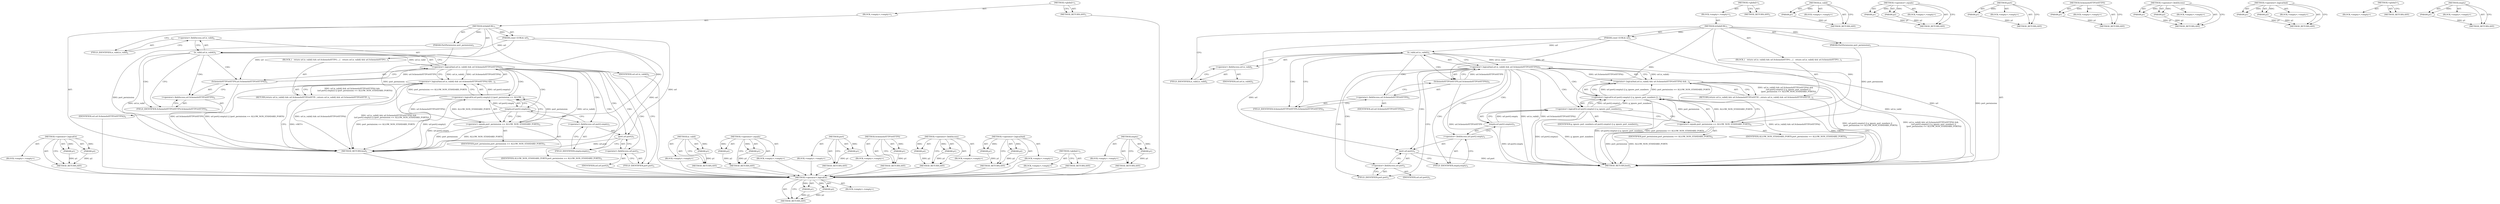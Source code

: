 digraph "empty" {
vulnerable_73 [label=<(METHOD,&lt;operator&gt;.logicalOr)>];
vulnerable_74 [label=<(PARAM,p1)>];
vulnerable_75 [label=<(PARAM,p2)>];
vulnerable_76 [label=<(BLOCK,&lt;empty&gt;,&lt;empty&gt;)>];
vulnerable_77 [label=<(METHOD_RETURN,ANY)>];
vulnerable_6 [label=<(METHOD,&lt;global&gt;)<SUB>1</SUB>>];
vulnerable_7 [label=<(BLOCK,&lt;empty&gt;,&lt;empty&gt;)<SUB>1</SUB>>];
vulnerable_8 [label=<(METHOD,IsValidURL)<SUB>1</SUB>>];
vulnerable_9 [label=<(PARAM,const GURL&amp; url)<SUB>1</SUB>>];
vulnerable_10 [label=<(PARAM,PortPermission port_permission)<SUB>1</SUB>>];
vulnerable_11 [label=<(BLOCK,{
   return url.is_valid() &amp;&amp; url.SchemeIsHTTPO...,{
   return url.is_valid() &amp;&amp; url.SchemeIsHTTPO...)<SUB>1</SUB>>];
vulnerable_12 [label=<(RETURN,return url.is_valid() &amp;&amp; url.SchemeIsHTTPOrHTTP...,return url.is_valid() &amp;&amp; url.SchemeIsHTTPOrHTTP...)<SUB>2</SUB>>];
vulnerable_13 [label=<(&lt;operator&gt;.logicalAnd,url.is_valid() &amp;&amp; url.SchemeIsHTTPOrHTTPS() &amp;&amp;
...)<SUB>2</SUB>>];
vulnerable_14 [label=<(&lt;operator&gt;.logicalAnd,url.is_valid() &amp;&amp; url.SchemeIsHTTPOrHTTPS())<SUB>2</SUB>>];
vulnerable_15 [label=<(is_valid,url.is_valid())<SUB>2</SUB>>];
vulnerable_16 [label=<(&lt;operator&gt;.fieldAccess,url.is_valid)<SUB>2</SUB>>];
vulnerable_17 [label=<(IDENTIFIER,url,url.is_valid())<SUB>2</SUB>>];
vulnerable_18 [label=<(FIELD_IDENTIFIER,is_valid,is_valid)<SUB>2</SUB>>];
vulnerable_19 [label=<(SchemeIsHTTPOrHTTPS,url.SchemeIsHTTPOrHTTPS())<SUB>2</SUB>>];
vulnerable_20 [label=<(&lt;operator&gt;.fieldAccess,url.SchemeIsHTTPOrHTTPS)<SUB>2</SUB>>];
vulnerable_21 [label=<(IDENTIFIER,url,url.SchemeIsHTTPOrHTTPS())<SUB>2</SUB>>];
vulnerable_22 [label=<(FIELD_IDENTIFIER,SchemeIsHTTPOrHTTPS,SchemeIsHTTPOrHTTPS)<SUB>2</SUB>>];
vulnerable_23 [label=<(&lt;operator&gt;.logicalOr,url.port().empty() || (port_permission == ALLOW...)<SUB>3</SUB>>];
vulnerable_24 [label=<(empty,url.port().empty())<SUB>3</SUB>>];
vulnerable_25 [label=<(&lt;operator&gt;.fieldAccess,url.port().empty)<SUB>3</SUB>>];
vulnerable_26 [label=<(port,url.port())<SUB>3</SUB>>];
vulnerable_27 [label=<(&lt;operator&gt;.fieldAccess,url.port)<SUB>3</SUB>>];
vulnerable_28 [label=<(IDENTIFIER,url,url.port())<SUB>3</SUB>>];
vulnerable_29 [label=<(FIELD_IDENTIFIER,port,port)<SUB>3</SUB>>];
vulnerable_30 [label=<(FIELD_IDENTIFIER,empty,empty)<SUB>3</SUB>>];
vulnerable_31 [label=<(&lt;operator&gt;.equals,port_permission == ALLOW_NON_STANDARD_PORTS)<SUB>3</SUB>>];
vulnerable_32 [label=<(IDENTIFIER,port_permission,port_permission == ALLOW_NON_STANDARD_PORTS)<SUB>3</SUB>>];
vulnerable_33 [label=<(IDENTIFIER,ALLOW_NON_STANDARD_PORTS,port_permission == ALLOW_NON_STANDARD_PORTS)<SUB>3</SUB>>];
vulnerable_34 [label=<(METHOD_RETURN,bool)<SUB>1</SUB>>];
vulnerable_36 [label=<(METHOD_RETURN,ANY)<SUB>1</SUB>>];
vulnerable_60 [label=<(METHOD,is_valid)>];
vulnerable_61 [label=<(PARAM,p1)>];
vulnerable_62 [label=<(BLOCK,&lt;empty&gt;,&lt;empty&gt;)>];
vulnerable_63 [label=<(METHOD_RETURN,ANY)>];
vulnerable_86 [label=<(METHOD,&lt;operator&gt;.equals)>];
vulnerable_87 [label=<(PARAM,p1)>];
vulnerable_88 [label=<(PARAM,p2)>];
vulnerable_89 [label=<(BLOCK,&lt;empty&gt;,&lt;empty&gt;)>];
vulnerable_90 [label=<(METHOD_RETURN,ANY)>];
vulnerable_82 [label=<(METHOD,port)>];
vulnerable_83 [label=<(PARAM,p1)>];
vulnerable_84 [label=<(BLOCK,&lt;empty&gt;,&lt;empty&gt;)>];
vulnerable_85 [label=<(METHOD_RETURN,ANY)>];
vulnerable_69 [label=<(METHOD,SchemeIsHTTPOrHTTPS)>];
vulnerable_70 [label=<(PARAM,p1)>];
vulnerable_71 [label=<(BLOCK,&lt;empty&gt;,&lt;empty&gt;)>];
vulnerable_72 [label=<(METHOD_RETURN,ANY)>];
vulnerable_64 [label=<(METHOD,&lt;operator&gt;.fieldAccess)>];
vulnerable_65 [label=<(PARAM,p1)>];
vulnerable_66 [label=<(PARAM,p2)>];
vulnerable_67 [label=<(BLOCK,&lt;empty&gt;,&lt;empty&gt;)>];
vulnerable_68 [label=<(METHOD_RETURN,ANY)>];
vulnerable_55 [label=<(METHOD,&lt;operator&gt;.logicalAnd)>];
vulnerable_56 [label=<(PARAM,p1)>];
vulnerable_57 [label=<(PARAM,p2)>];
vulnerable_58 [label=<(BLOCK,&lt;empty&gt;,&lt;empty&gt;)>];
vulnerable_59 [label=<(METHOD_RETURN,ANY)>];
vulnerable_49 [label=<(METHOD,&lt;global&gt;)<SUB>1</SUB>>];
vulnerable_50 [label=<(BLOCK,&lt;empty&gt;,&lt;empty&gt;)>];
vulnerable_51 [label=<(METHOD_RETURN,ANY)>];
vulnerable_78 [label=<(METHOD,empty)>];
vulnerable_79 [label=<(PARAM,p1)>];
vulnerable_80 [label=<(BLOCK,&lt;empty&gt;,&lt;empty&gt;)>];
vulnerable_81 [label=<(METHOD_RETURN,ANY)>];
fixed_75 [label=<(METHOD,&lt;operator&gt;.logicalOr)>];
fixed_76 [label=<(PARAM,p1)>];
fixed_77 [label=<(PARAM,p2)>];
fixed_78 [label=<(BLOCK,&lt;empty&gt;,&lt;empty&gt;)>];
fixed_79 [label=<(METHOD_RETURN,ANY)>];
fixed_6 [label=<(METHOD,&lt;global&gt;)<SUB>1</SUB>>];
fixed_7 [label=<(BLOCK,&lt;empty&gt;,&lt;empty&gt;)<SUB>1</SUB>>];
fixed_8 [label=<(METHOD,IsValidURL)<SUB>1</SUB>>];
fixed_9 [label=<(PARAM,const GURL&amp; url)<SUB>1</SUB>>];
fixed_10 [label=<(PARAM,PortPermission port_permission)<SUB>1</SUB>>];
fixed_11 [label=<(BLOCK,{
   return url.is_valid() &amp;&amp; url.SchemeIsHTTPO...,{
   return url.is_valid() &amp;&amp; url.SchemeIsHTTPO...)<SUB>1</SUB>>];
fixed_12 [label=<(RETURN,return url.is_valid() &amp;&amp; url.SchemeIsHTTPOrHTTP...,return url.is_valid() &amp;&amp; url.SchemeIsHTTPOrHTTP...)<SUB>2</SUB>>];
fixed_13 [label=<(&lt;operator&gt;.logicalAnd,url.is_valid() &amp;&amp; url.SchemeIsHTTPOrHTTPS() &amp;&amp;
...)<SUB>2</SUB>>];
fixed_14 [label=<(&lt;operator&gt;.logicalAnd,url.is_valid() &amp;&amp; url.SchemeIsHTTPOrHTTPS())<SUB>2</SUB>>];
fixed_15 [label=<(is_valid,url.is_valid())<SUB>2</SUB>>];
fixed_16 [label=<(&lt;operator&gt;.fieldAccess,url.is_valid)<SUB>2</SUB>>];
fixed_17 [label=<(IDENTIFIER,url,url.is_valid())<SUB>2</SUB>>];
fixed_18 [label=<(FIELD_IDENTIFIER,is_valid,is_valid)<SUB>2</SUB>>];
fixed_19 [label=<(SchemeIsHTTPOrHTTPS,url.SchemeIsHTTPOrHTTPS())<SUB>2</SUB>>];
fixed_20 [label=<(&lt;operator&gt;.fieldAccess,url.SchemeIsHTTPOrHTTPS)<SUB>2</SUB>>];
fixed_21 [label=<(IDENTIFIER,url,url.SchemeIsHTTPOrHTTPS())<SUB>2</SUB>>];
fixed_22 [label=<(FIELD_IDENTIFIER,SchemeIsHTTPOrHTTPS,SchemeIsHTTPOrHTTPS)<SUB>2</SUB>>];
fixed_23 [label=<(&lt;operator&gt;.logicalOr,url.port().empty() || g_ignore_port_numbers ||
...)<SUB>3</SUB>>];
fixed_24 [label=<(&lt;operator&gt;.logicalOr,url.port().empty() || g_ignore_port_numbers)<SUB>3</SUB>>];
fixed_25 [label=<(empty,url.port().empty())<SUB>3</SUB>>];
fixed_26 [label=<(&lt;operator&gt;.fieldAccess,url.port().empty)<SUB>3</SUB>>];
fixed_27 [label=<(port,url.port())<SUB>3</SUB>>];
fixed_28 [label=<(&lt;operator&gt;.fieldAccess,url.port)<SUB>3</SUB>>];
fixed_29 [label=<(IDENTIFIER,url,url.port())<SUB>3</SUB>>];
fixed_30 [label=<(FIELD_IDENTIFIER,port,port)<SUB>3</SUB>>];
fixed_31 [label=<(FIELD_IDENTIFIER,empty,empty)<SUB>3</SUB>>];
fixed_32 [label=<(IDENTIFIER,g_ignore_port_numbers,url.port().empty() || g_ignore_port_numbers)<SUB>3</SUB>>];
fixed_33 [label=<(&lt;operator&gt;.equals,port_permission == ALLOW_NON_STANDARD_PORTS)<SUB>4</SUB>>];
fixed_34 [label=<(IDENTIFIER,port_permission,port_permission == ALLOW_NON_STANDARD_PORTS)<SUB>4</SUB>>];
fixed_35 [label=<(IDENTIFIER,ALLOW_NON_STANDARD_PORTS,port_permission == ALLOW_NON_STANDARD_PORTS)<SUB>4</SUB>>];
fixed_36 [label=<(METHOD_RETURN,bool)<SUB>1</SUB>>];
fixed_38 [label=<(METHOD_RETURN,ANY)<SUB>1</SUB>>];
fixed_62 [label=<(METHOD,is_valid)>];
fixed_63 [label=<(PARAM,p1)>];
fixed_64 [label=<(BLOCK,&lt;empty&gt;,&lt;empty&gt;)>];
fixed_65 [label=<(METHOD_RETURN,ANY)>];
fixed_88 [label=<(METHOD,&lt;operator&gt;.equals)>];
fixed_89 [label=<(PARAM,p1)>];
fixed_90 [label=<(PARAM,p2)>];
fixed_91 [label=<(BLOCK,&lt;empty&gt;,&lt;empty&gt;)>];
fixed_92 [label=<(METHOD_RETURN,ANY)>];
fixed_84 [label=<(METHOD,port)>];
fixed_85 [label=<(PARAM,p1)>];
fixed_86 [label=<(BLOCK,&lt;empty&gt;,&lt;empty&gt;)>];
fixed_87 [label=<(METHOD_RETURN,ANY)>];
fixed_71 [label=<(METHOD,SchemeIsHTTPOrHTTPS)>];
fixed_72 [label=<(PARAM,p1)>];
fixed_73 [label=<(BLOCK,&lt;empty&gt;,&lt;empty&gt;)>];
fixed_74 [label=<(METHOD_RETURN,ANY)>];
fixed_66 [label=<(METHOD,&lt;operator&gt;.fieldAccess)>];
fixed_67 [label=<(PARAM,p1)>];
fixed_68 [label=<(PARAM,p2)>];
fixed_69 [label=<(BLOCK,&lt;empty&gt;,&lt;empty&gt;)>];
fixed_70 [label=<(METHOD_RETURN,ANY)>];
fixed_57 [label=<(METHOD,&lt;operator&gt;.logicalAnd)>];
fixed_58 [label=<(PARAM,p1)>];
fixed_59 [label=<(PARAM,p2)>];
fixed_60 [label=<(BLOCK,&lt;empty&gt;,&lt;empty&gt;)>];
fixed_61 [label=<(METHOD_RETURN,ANY)>];
fixed_51 [label=<(METHOD,&lt;global&gt;)<SUB>1</SUB>>];
fixed_52 [label=<(BLOCK,&lt;empty&gt;,&lt;empty&gt;)>];
fixed_53 [label=<(METHOD_RETURN,ANY)>];
fixed_80 [label=<(METHOD,empty)>];
fixed_81 [label=<(PARAM,p1)>];
fixed_82 [label=<(BLOCK,&lt;empty&gt;,&lt;empty&gt;)>];
fixed_83 [label=<(METHOD_RETURN,ANY)>];
vulnerable_73 -> vulnerable_74  [key=0, label="AST: "];
vulnerable_73 -> vulnerable_74  [key=1, label="DDG: "];
vulnerable_73 -> vulnerable_76  [key=0, label="AST: "];
vulnerable_73 -> vulnerable_75  [key=0, label="AST: "];
vulnerable_73 -> vulnerable_75  [key=1, label="DDG: "];
vulnerable_73 -> vulnerable_77  [key=0, label="AST: "];
vulnerable_73 -> vulnerable_77  [key=1, label="CFG: "];
vulnerable_74 -> vulnerable_77  [key=0, label="DDG: p1"];
vulnerable_75 -> vulnerable_77  [key=0, label="DDG: p2"];
vulnerable_76 -> fixed_75  [key=0];
vulnerable_77 -> fixed_75  [key=0];
vulnerable_6 -> vulnerable_7  [key=0, label="AST: "];
vulnerable_6 -> vulnerable_36  [key=0, label="AST: "];
vulnerable_6 -> vulnerable_36  [key=1, label="CFG: "];
vulnerable_7 -> vulnerable_8  [key=0, label="AST: "];
vulnerable_8 -> vulnerable_9  [key=0, label="AST: "];
vulnerable_8 -> vulnerable_9  [key=1, label="DDG: "];
vulnerable_8 -> vulnerable_10  [key=0, label="AST: "];
vulnerable_8 -> vulnerable_10  [key=1, label="DDG: "];
vulnerable_8 -> vulnerable_11  [key=0, label="AST: "];
vulnerable_8 -> vulnerable_34  [key=0, label="AST: "];
vulnerable_8 -> vulnerable_18  [key=0, label="CFG: "];
vulnerable_8 -> vulnerable_31  [key=0, label="DDG: "];
vulnerable_9 -> vulnerable_34  [key=0, label="DDG: url"];
vulnerable_9 -> vulnerable_15  [key=0, label="DDG: url"];
vulnerable_9 -> vulnerable_19  [key=0, label="DDG: url"];
vulnerable_9 -> vulnerable_26  [key=0, label="DDG: url"];
vulnerable_10 -> vulnerable_34  [key=0, label="DDG: port_permission"];
vulnerable_10 -> vulnerable_31  [key=0, label="DDG: port_permission"];
vulnerable_11 -> vulnerable_12  [key=0, label="AST: "];
vulnerable_12 -> vulnerable_13  [key=0, label="AST: "];
vulnerable_12 -> vulnerable_34  [key=0, label="CFG: "];
vulnerable_12 -> vulnerable_34  [key=1, label="DDG: &lt;RET&gt;"];
vulnerable_13 -> vulnerable_14  [key=0, label="AST: "];
vulnerable_13 -> vulnerable_23  [key=0, label="AST: "];
vulnerable_13 -> vulnerable_12  [key=0, label="CFG: "];
vulnerable_13 -> vulnerable_12  [key=1, label="DDG: url.is_valid() &amp;&amp; url.SchemeIsHTTPOrHTTPS() &amp;&amp;
         (url.port().empty() || (port_permission == ALLOW_NON_STANDARD_PORTS))"];
vulnerable_13 -> vulnerable_34  [key=0, label="DDG: url.is_valid() &amp;&amp; url.SchemeIsHTTPOrHTTPS()"];
vulnerable_13 -> vulnerable_34  [key=1, label="DDG: url.port().empty() || (port_permission == ALLOW_NON_STANDARD_PORTS)"];
vulnerable_13 -> vulnerable_34  [key=2, label="DDG: url.is_valid() &amp;&amp; url.SchemeIsHTTPOrHTTPS() &amp;&amp;
         (url.port().empty() || (port_permission == ALLOW_NON_STANDARD_PORTS))"];
vulnerable_14 -> vulnerable_15  [key=0, label="AST: "];
vulnerable_14 -> vulnerable_19  [key=0, label="AST: "];
vulnerable_14 -> vulnerable_13  [key=0, label="CFG: "];
vulnerable_14 -> vulnerable_13  [key=1, label="DDG: url.is_valid()"];
vulnerable_14 -> vulnerable_13  [key=2, label="DDG: url.SchemeIsHTTPOrHTTPS()"];
vulnerable_14 -> vulnerable_29  [key=0, label="CFG: "];
vulnerable_14 -> vulnerable_29  [key=1, label="CDG: "];
vulnerable_14 -> vulnerable_34  [key=0, label="DDG: url.is_valid()"];
vulnerable_14 -> vulnerable_34  [key=1, label="DDG: url.SchemeIsHTTPOrHTTPS()"];
vulnerable_14 -> vulnerable_24  [key=0, label="CDG: "];
vulnerable_14 -> vulnerable_30  [key=0, label="CDG: "];
vulnerable_14 -> vulnerable_26  [key=0, label="CDG: "];
vulnerable_14 -> vulnerable_23  [key=0, label="CDG: "];
vulnerable_14 -> vulnerable_25  [key=0, label="CDG: "];
vulnerable_14 -> vulnerable_27  [key=0, label="CDG: "];
vulnerable_15 -> vulnerable_16  [key=0, label="AST: "];
vulnerable_15 -> vulnerable_14  [key=0, label="CFG: "];
vulnerable_15 -> vulnerable_14  [key=1, label="DDG: url.is_valid"];
vulnerable_15 -> vulnerable_22  [key=0, label="CFG: "];
vulnerable_15 -> vulnerable_22  [key=1, label="CDG: "];
vulnerable_15 -> vulnerable_34  [key=0, label="DDG: url.is_valid"];
vulnerable_15 -> vulnerable_19  [key=0, label="CDG: "];
vulnerable_15 -> vulnerable_20  [key=0, label="CDG: "];
vulnerable_16 -> vulnerable_17  [key=0, label="AST: "];
vulnerable_16 -> vulnerable_18  [key=0, label="AST: "];
vulnerable_16 -> vulnerable_15  [key=0, label="CFG: "];
vulnerable_17 -> fixed_75  [key=0];
vulnerable_18 -> vulnerable_16  [key=0, label="CFG: "];
vulnerable_19 -> vulnerable_20  [key=0, label="AST: "];
vulnerable_19 -> vulnerable_14  [key=0, label="CFG: "];
vulnerable_19 -> vulnerable_14  [key=1, label="DDG: url.SchemeIsHTTPOrHTTPS"];
vulnerable_19 -> vulnerable_34  [key=0, label="DDG: url.SchemeIsHTTPOrHTTPS"];
vulnerable_20 -> vulnerable_21  [key=0, label="AST: "];
vulnerable_20 -> vulnerable_22  [key=0, label="AST: "];
vulnerable_20 -> vulnerable_19  [key=0, label="CFG: "];
vulnerable_21 -> fixed_75  [key=0];
vulnerable_22 -> vulnerable_20  [key=0, label="CFG: "];
vulnerable_23 -> vulnerable_24  [key=0, label="AST: "];
vulnerable_23 -> vulnerable_31  [key=0, label="AST: "];
vulnerable_23 -> vulnerable_13  [key=0, label="CFG: "];
vulnerable_23 -> vulnerable_13  [key=1, label="DDG: url.port().empty()"];
vulnerable_23 -> vulnerable_13  [key=2, label="DDG: port_permission == ALLOW_NON_STANDARD_PORTS"];
vulnerable_23 -> vulnerable_34  [key=0, label="DDG: url.port().empty()"];
vulnerable_23 -> vulnerable_34  [key=1, label="DDG: port_permission == ALLOW_NON_STANDARD_PORTS"];
vulnerable_24 -> vulnerable_25  [key=0, label="AST: "];
vulnerable_24 -> vulnerable_23  [key=0, label="CFG: "];
vulnerable_24 -> vulnerable_23  [key=1, label="DDG: url.port().empty"];
vulnerable_24 -> vulnerable_31  [key=0, label="CFG: "];
vulnerable_24 -> vulnerable_31  [key=1, label="CDG: "];
vulnerable_24 -> vulnerable_34  [key=0, label="DDG: url.port().empty"];
vulnerable_25 -> vulnerable_26  [key=0, label="AST: "];
vulnerable_25 -> vulnerable_30  [key=0, label="AST: "];
vulnerable_25 -> vulnerable_24  [key=0, label="CFG: "];
vulnerable_26 -> vulnerable_27  [key=0, label="AST: "];
vulnerable_26 -> vulnerable_30  [key=0, label="CFG: "];
vulnerable_26 -> vulnerable_34  [key=0, label="DDG: url.port"];
vulnerable_27 -> vulnerable_28  [key=0, label="AST: "];
vulnerable_27 -> vulnerable_29  [key=0, label="AST: "];
vulnerable_27 -> vulnerable_26  [key=0, label="CFG: "];
vulnerable_28 -> fixed_75  [key=0];
vulnerable_29 -> vulnerable_27  [key=0, label="CFG: "];
vulnerable_30 -> vulnerable_25  [key=0, label="CFG: "];
vulnerable_31 -> vulnerable_32  [key=0, label="AST: "];
vulnerable_31 -> vulnerable_33  [key=0, label="AST: "];
vulnerable_31 -> vulnerable_23  [key=0, label="CFG: "];
vulnerable_31 -> vulnerable_23  [key=1, label="DDG: port_permission"];
vulnerable_31 -> vulnerable_23  [key=2, label="DDG: ALLOW_NON_STANDARD_PORTS"];
vulnerable_31 -> vulnerable_34  [key=0, label="DDG: port_permission"];
vulnerable_31 -> vulnerable_34  [key=1, label="DDG: ALLOW_NON_STANDARD_PORTS"];
vulnerable_32 -> fixed_75  [key=0];
vulnerable_33 -> fixed_75  [key=0];
vulnerable_34 -> fixed_75  [key=0];
vulnerable_36 -> fixed_75  [key=0];
vulnerable_60 -> vulnerable_61  [key=0, label="AST: "];
vulnerable_60 -> vulnerable_61  [key=1, label="DDG: "];
vulnerable_60 -> vulnerable_62  [key=0, label="AST: "];
vulnerable_60 -> vulnerable_63  [key=0, label="AST: "];
vulnerable_60 -> vulnerable_63  [key=1, label="CFG: "];
vulnerable_61 -> vulnerable_63  [key=0, label="DDG: p1"];
vulnerable_62 -> fixed_75  [key=0];
vulnerable_63 -> fixed_75  [key=0];
vulnerable_86 -> vulnerable_87  [key=0, label="AST: "];
vulnerable_86 -> vulnerable_87  [key=1, label="DDG: "];
vulnerable_86 -> vulnerable_89  [key=0, label="AST: "];
vulnerable_86 -> vulnerable_88  [key=0, label="AST: "];
vulnerable_86 -> vulnerable_88  [key=1, label="DDG: "];
vulnerable_86 -> vulnerable_90  [key=0, label="AST: "];
vulnerable_86 -> vulnerable_90  [key=1, label="CFG: "];
vulnerable_87 -> vulnerable_90  [key=0, label="DDG: p1"];
vulnerable_88 -> vulnerable_90  [key=0, label="DDG: p2"];
vulnerable_89 -> fixed_75  [key=0];
vulnerable_90 -> fixed_75  [key=0];
vulnerable_82 -> vulnerable_83  [key=0, label="AST: "];
vulnerable_82 -> vulnerable_83  [key=1, label="DDG: "];
vulnerable_82 -> vulnerable_84  [key=0, label="AST: "];
vulnerable_82 -> vulnerable_85  [key=0, label="AST: "];
vulnerable_82 -> vulnerable_85  [key=1, label="CFG: "];
vulnerable_83 -> vulnerable_85  [key=0, label="DDG: p1"];
vulnerable_84 -> fixed_75  [key=0];
vulnerable_85 -> fixed_75  [key=0];
vulnerable_69 -> vulnerable_70  [key=0, label="AST: "];
vulnerable_69 -> vulnerable_70  [key=1, label="DDG: "];
vulnerable_69 -> vulnerable_71  [key=0, label="AST: "];
vulnerable_69 -> vulnerable_72  [key=0, label="AST: "];
vulnerable_69 -> vulnerable_72  [key=1, label="CFG: "];
vulnerable_70 -> vulnerable_72  [key=0, label="DDG: p1"];
vulnerable_71 -> fixed_75  [key=0];
vulnerable_72 -> fixed_75  [key=0];
vulnerable_64 -> vulnerable_65  [key=0, label="AST: "];
vulnerable_64 -> vulnerable_65  [key=1, label="DDG: "];
vulnerable_64 -> vulnerable_67  [key=0, label="AST: "];
vulnerable_64 -> vulnerable_66  [key=0, label="AST: "];
vulnerable_64 -> vulnerable_66  [key=1, label="DDG: "];
vulnerable_64 -> vulnerable_68  [key=0, label="AST: "];
vulnerable_64 -> vulnerable_68  [key=1, label="CFG: "];
vulnerable_65 -> vulnerable_68  [key=0, label="DDG: p1"];
vulnerable_66 -> vulnerable_68  [key=0, label="DDG: p2"];
vulnerable_67 -> fixed_75  [key=0];
vulnerable_68 -> fixed_75  [key=0];
vulnerable_55 -> vulnerable_56  [key=0, label="AST: "];
vulnerable_55 -> vulnerable_56  [key=1, label="DDG: "];
vulnerable_55 -> vulnerable_58  [key=0, label="AST: "];
vulnerable_55 -> vulnerable_57  [key=0, label="AST: "];
vulnerable_55 -> vulnerable_57  [key=1, label="DDG: "];
vulnerable_55 -> vulnerable_59  [key=0, label="AST: "];
vulnerable_55 -> vulnerable_59  [key=1, label="CFG: "];
vulnerable_56 -> vulnerable_59  [key=0, label="DDG: p1"];
vulnerable_57 -> vulnerable_59  [key=0, label="DDG: p2"];
vulnerable_58 -> fixed_75  [key=0];
vulnerable_59 -> fixed_75  [key=0];
vulnerable_49 -> vulnerable_50  [key=0, label="AST: "];
vulnerable_49 -> vulnerable_51  [key=0, label="AST: "];
vulnerable_49 -> vulnerable_51  [key=1, label="CFG: "];
vulnerable_50 -> fixed_75  [key=0];
vulnerable_51 -> fixed_75  [key=0];
vulnerable_78 -> vulnerable_79  [key=0, label="AST: "];
vulnerable_78 -> vulnerable_79  [key=1, label="DDG: "];
vulnerable_78 -> vulnerable_80  [key=0, label="AST: "];
vulnerable_78 -> vulnerable_81  [key=0, label="AST: "];
vulnerable_78 -> vulnerable_81  [key=1, label="CFG: "];
vulnerable_79 -> vulnerable_81  [key=0, label="DDG: p1"];
vulnerable_80 -> fixed_75  [key=0];
vulnerable_81 -> fixed_75  [key=0];
fixed_75 -> fixed_76  [key=0, label="AST: "];
fixed_75 -> fixed_76  [key=1, label="DDG: "];
fixed_75 -> fixed_78  [key=0, label="AST: "];
fixed_75 -> fixed_77  [key=0, label="AST: "];
fixed_75 -> fixed_77  [key=1, label="DDG: "];
fixed_75 -> fixed_79  [key=0, label="AST: "];
fixed_75 -> fixed_79  [key=1, label="CFG: "];
fixed_76 -> fixed_79  [key=0, label="DDG: p1"];
fixed_77 -> fixed_79  [key=0, label="DDG: p2"];
fixed_6 -> fixed_7  [key=0, label="AST: "];
fixed_6 -> fixed_38  [key=0, label="AST: "];
fixed_6 -> fixed_38  [key=1, label="CFG: "];
fixed_7 -> fixed_8  [key=0, label="AST: "];
fixed_8 -> fixed_9  [key=0, label="AST: "];
fixed_8 -> fixed_9  [key=1, label="DDG: "];
fixed_8 -> fixed_10  [key=0, label="AST: "];
fixed_8 -> fixed_10  [key=1, label="DDG: "];
fixed_8 -> fixed_11  [key=0, label="AST: "];
fixed_8 -> fixed_36  [key=0, label="AST: "];
fixed_8 -> fixed_18  [key=0, label="CFG: "];
fixed_8 -> fixed_24  [key=0, label="DDG: "];
fixed_8 -> fixed_33  [key=0, label="DDG: "];
fixed_9 -> fixed_36  [key=0, label="DDG: url"];
fixed_9 -> fixed_15  [key=0, label="DDG: url"];
fixed_9 -> fixed_19  [key=0, label="DDG: url"];
fixed_9 -> fixed_27  [key=0, label="DDG: url"];
fixed_10 -> fixed_36  [key=0, label="DDG: port_permission"];
fixed_10 -> fixed_33  [key=0, label="DDG: port_permission"];
fixed_11 -> fixed_12  [key=0, label="AST: "];
fixed_12 -> fixed_13  [key=0, label="AST: "];
fixed_12 -> fixed_36  [key=0, label="CFG: "];
fixed_12 -> fixed_36  [key=1, label="DDG: &lt;RET&gt;"];
fixed_13 -> fixed_14  [key=0, label="AST: "];
fixed_13 -> fixed_23  [key=0, label="AST: "];
fixed_13 -> fixed_12  [key=0, label="CFG: "];
fixed_13 -> fixed_12  [key=1, label="DDG: url.is_valid() &amp;&amp; url.SchemeIsHTTPOrHTTPS() &amp;&amp;
         (url.port().empty() || g_ignore_port_numbers ||
          (port_permission == ALLOW_NON_STANDARD_PORTS))"];
fixed_13 -> fixed_36  [key=0, label="DDG: url.is_valid() &amp;&amp; url.SchemeIsHTTPOrHTTPS()"];
fixed_13 -> fixed_36  [key=1, label="DDG: url.port().empty() || g_ignore_port_numbers ||
          (port_permission == ALLOW_NON_STANDARD_PORTS)"];
fixed_13 -> fixed_36  [key=2, label="DDG: url.is_valid() &amp;&amp; url.SchemeIsHTTPOrHTTPS() &amp;&amp;
         (url.port().empty() || g_ignore_port_numbers ||
          (port_permission == ALLOW_NON_STANDARD_PORTS))"];
fixed_14 -> fixed_15  [key=0, label="AST: "];
fixed_14 -> fixed_19  [key=0, label="AST: "];
fixed_14 -> fixed_13  [key=0, label="CFG: "];
fixed_14 -> fixed_13  [key=1, label="DDG: url.is_valid()"];
fixed_14 -> fixed_13  [key=2, label="DDG: url.SchemeIsHTTPOrHTTPS()"];
fixed_14 -> fixed_30  [key=0, label="CFG: "];
fixed_14 -> fixed_30  [key=1, label="CDG: "];
fixed_14 -> fixed_36  [key=0, label="DDG: url.is_valid()"];
fixed_14 -> fixed_36  [key=1, label="DDG: url.SchemeIsHTTPOrHTTPS()"];
fixed_14 -> fixed_24  [key=0, label="CDG: "];
fixed_14 -> fixed_26  [key=0, label="CDG: "];
fixed_14 -> fixed_23  [key=0, label="CDG: "];
fixed_14 -> fixed_28  [key=0, label="CDG: "];
fixed_14 -> fixed_25  [key=0, label="CDG: "];
fixed_14 -> fixed_27  [key=0, label="CDG: "];
fixed_14 -> fixed_31  [key=0, label="CDG: "];
fixed_15 -> fixed_16  [key=0, label="AST: "];
fixed_15 -> fixed_14  [key=0, label="CFG: "];
fixed_15 -> fixed_14  [key=1, label="DDG: url.is_valid"];
fixed_15 -> fixed_22  [key=0, label="CFG: "];
fixed_15 -> fixed_22  [key=1, label="CDG: "];
fixed_15 -> fixed_36  [key=0, label="DDG: url.is_valid"];
fixed_15 -> fixed_19  [key=0, label="CDG: "];
fixed_15 -> fixed_20  [key=0, label="CDG: "];
fixed_16 -> fixed_17  [key=0, label="AST: "];
fixed_16 -> fixed_18  [key=0, label="AST: "];
fixed_16 -> fixed_15  [key=0, label="CFG: "];
fixed_18 -> fixed_16  [key=0, label="CFG: "];
fixed_19 -> fixed_20  [key=0, label="AST: "];
fixed_19 -> fixed_14  [key=0, label="CFG: "];
fixed_19 -> fixed_14  [key=1, label="DDG: url.SchemeIsHTTPOrHTTPS"];
fixed_19 -> fixed_36  [key=0, label="DDG: url.SchemeIsHTTPOrHTTPS"];
fixed_20 -> fixed_21  [key=0, label="AST: "];
fixed_20 -> fixed_22  [key=0, label="AST: "];
fixed_20 -> fixed_19  [key=0, label="CFG: "];
fixed_22 -> fixed_20  [key=0, label="CFG: "];
fixed_23 -> fixed_24  [key=0, label="AST: "];
fixed_23 -> fixed_33  [key=0, label="AST: "];
fixed_23 -> fixed_13  [key=0, label="CFG: "];
fixed_23 -> fixed_13  [key=1, label="DDG: url.port().empty() || g_ignore_port_numbers"];
fixed_23 -> fixed_13  [key=2, label="DDG: port_permission == ALLOW_NON_STANDARD_PORTS"];
fixed_23 -> fixed_36  [key=0, label="DDG: url.port().empty() || g_ignore_port_numbers"];
fixed_23 -> fixed_36  [key=1, label="DDG: port_permission == ALLOW_NON_STANDARD_PORTS"];
fixed_24 -> fixed_25  [key=0, label="AST: "];
fixed_24 -> fixed_32  [key=0, label="AST: "];
fixed_24 -> fixed_23  [key=0, label="CFG: "];
fixed_24 -> fixed_23  [key=1, label="DDG: url.port().empty()"];
fixed_24 -> fixed_23  [key=2, label="DDG: g_ignore_port_numbers"];
fixed_24 -> fixed_33  [key=0, label="CFG: "];
fixed_24 -> fixed_33  [key=1, label="CDG: "];
fixed_24 -> fixed_36  [key=0, label="DDG: url.port().empty()"];
fixed_24 -> fixed_36  [key=1, label="DDG: g_ignore_port_numbers"];
fixed_25 -> fixed_26  [key=0, label="AST: "];
fixed_25 -> fixed_24  [key=0, label="CFG: "];
fixed_25 -> fixed_24  [key=1, label="DDG: url.port().empty"];
fixed_25 -> fixed_36  [key=0, label="DDG: url.port().empty"];
fixed_26 -> fixed_27  [key=0, label="AST: "];
fixed_26 -> fixed_31  [key=0, label="AST: "];
fixed_26 -> fixed_25  [key=0, label="CFG: "];
fixed_27 -> fixed_28  [key=0, label="AST: "];
fixed_27 -> fixed_31  [key=0, label="CFG: "];
fixed_27 -> fixed_36  [key=0, label="DDG: url.port"];
fixed_28 -> fixed_29  [key=0, label="AST: "];
fixed_28 -> fixed_30  [key=0, label="AST: "];
fixed_28 -> fixed_27  [key=0, label="CFG: "];
fixed_30 -> fixed_28  [key=0, label="CFG: "];
fixed_31 -> fixed_26  [key=0, label="CFG: "];
fixed_33 -> fixed_34  [key=0, label="AST: "];
fixed_33 -> fixed_35  [key=0, label="AST: "];
fixed_33 -> fixed_23  [key=0, label="CFG: "];
fixed_33 -> fixed_23  [key=1, label="DDG: port_permission"];
fixed_33 -> fixed_23  [key=2, label="DDG: ALLOW_NON_STANDARD_PORTS"];
fixed_33 -> fixed_36  [key=0, label="DDG: port_permission"];
fixed_33 -> fixed_36  [key=1, label="DDG: ALLOW_NON_STANDARD_PORTS"];
fixed_62 -> fixed_63  [key=0, label="AST: "];
fixed_62 -> fixed_63  [key=1, label="DDG: "];
fixed_62 -> fixed_64  [key=0, label="AST: "];
fixed_62 -> fixed_65  [key=0, label="AST: "];
fixed_62 -> fixed_65  [key=1, label="CFG: "];
fixed_63 -> fixed_65  [key=0, label="DDG: p1"];
fixed_88 -> fixed_89  [key=0, label="AST: "];
fixed_88 -> fixed_89  [key=1, label="DDG: "];
fixed_88 -> fixed_91  [key=0, label="AST: "];
fixed_88 -> fixed_90  [key=0, label="AST: "];
fixed_88 -> fixed_90  [key=1, label="DDG: "];
fixed_88 -> fixed_92  [key=0, label="AST: "];
fixed_88 -> fixed_92  [key=1, label="CFG: "];
fixed_89 -> fixed_92  [key=0, label="DDG: p1"];
fixed_90 -> fixed_92  [key=0, label="DDG: p2"];
fixed_84 -> fixed_85  [key=0, label="AST: "];
fixed_84 -> fixed_85  [key=1, label="DDG: "];
fixed_84 -> fixed_86  [key=0, label="AST: "];
fixed_84 -> fixed_87  [key=0, label="AST: "];
fixed_84 -> fixed_87  [key=1, label="CFG: "];
fixed_85 -> fixed_87  [key=0, label="DDG: p1"];
fixed_71 -> fixed_72  [key=0, label="AST: "];
fixed_71 -> fixed_72  [key=1, label="DDG: "];
fixed_71 -> fixed_73  [key=0, label="AST: "];
fixed_71 -> fixed_74  [key=0, label="AST: "];
fixed_71 -> fixed_74  [key=1, label="CFG: "];
fixed_72 -> fixed_74  [key=0, label="DDG: p1"];
fixed_66 -> fixed_67  [key=0, label="AST: "];
fixed_66 -> fixed_67  [key=1, label="DDG: "];
fixed_66 -> fixed_69  [key=0, label="AST: "];
fixed_66 -> fixed_68  [key=0, label="AST: "];
fixed_66 -> fixed_68  [key=1, label="DDG: "];
fixed_66 -> fixed_70  [key=0, label="AST: "];
fixed_66 -> fixed_70  [key=1, label="CFG: "];
fixed_67 -> fixed_70  [key=0, label="DDG: p1"];
fixed_68 -> fixed_70  [key=0, label="DDG: p2"];
fixed_57 -> fixed_58  [key=0, label="AST: "];
fixed_57 -> fixed_58  [key=1, label="DDG: "];
fixed_57 -> fixed_60  [key=0, label="AST: "];
fixed_57 -> fixed_59  [key=0, label="AST: "];
fixed_57 -> fixed_59  [key=1, label="DDG: "];
fixed_57 -> fixed_61  [key=0, label="AST: "];
fixed_57 -> fixed_61  [key=1, label="CFG: "];
fixed_58 -> fixed_61  [key=0, label="DDG: p1"];
fixed_59 -> fixed_61  [key=0, label="DDG: p2"];
fixed_51 -> fixed_52  [key=0, label="AST: "];
fixed_51 -> fixed_53  [key=0, label="AST: "];
fixed_51 -> fixed_53  [key=1, label="CFG: "];
fixed_80 -> fixed_81  [key=0, label="AST: "];
fixed_80 -> fixed_81  [key=1, label="DDG: "];
fixed_80 -> fixed_82  [key=0, label="AST: "];
fixed_80 -> fixed_83  [key=0, label="AST: "];
fixed_80 -> fixed_83  [key=1, label="CFG: "];
fixed_81 -> fixed_83  [key=0, label="DDG: p1"];
}
